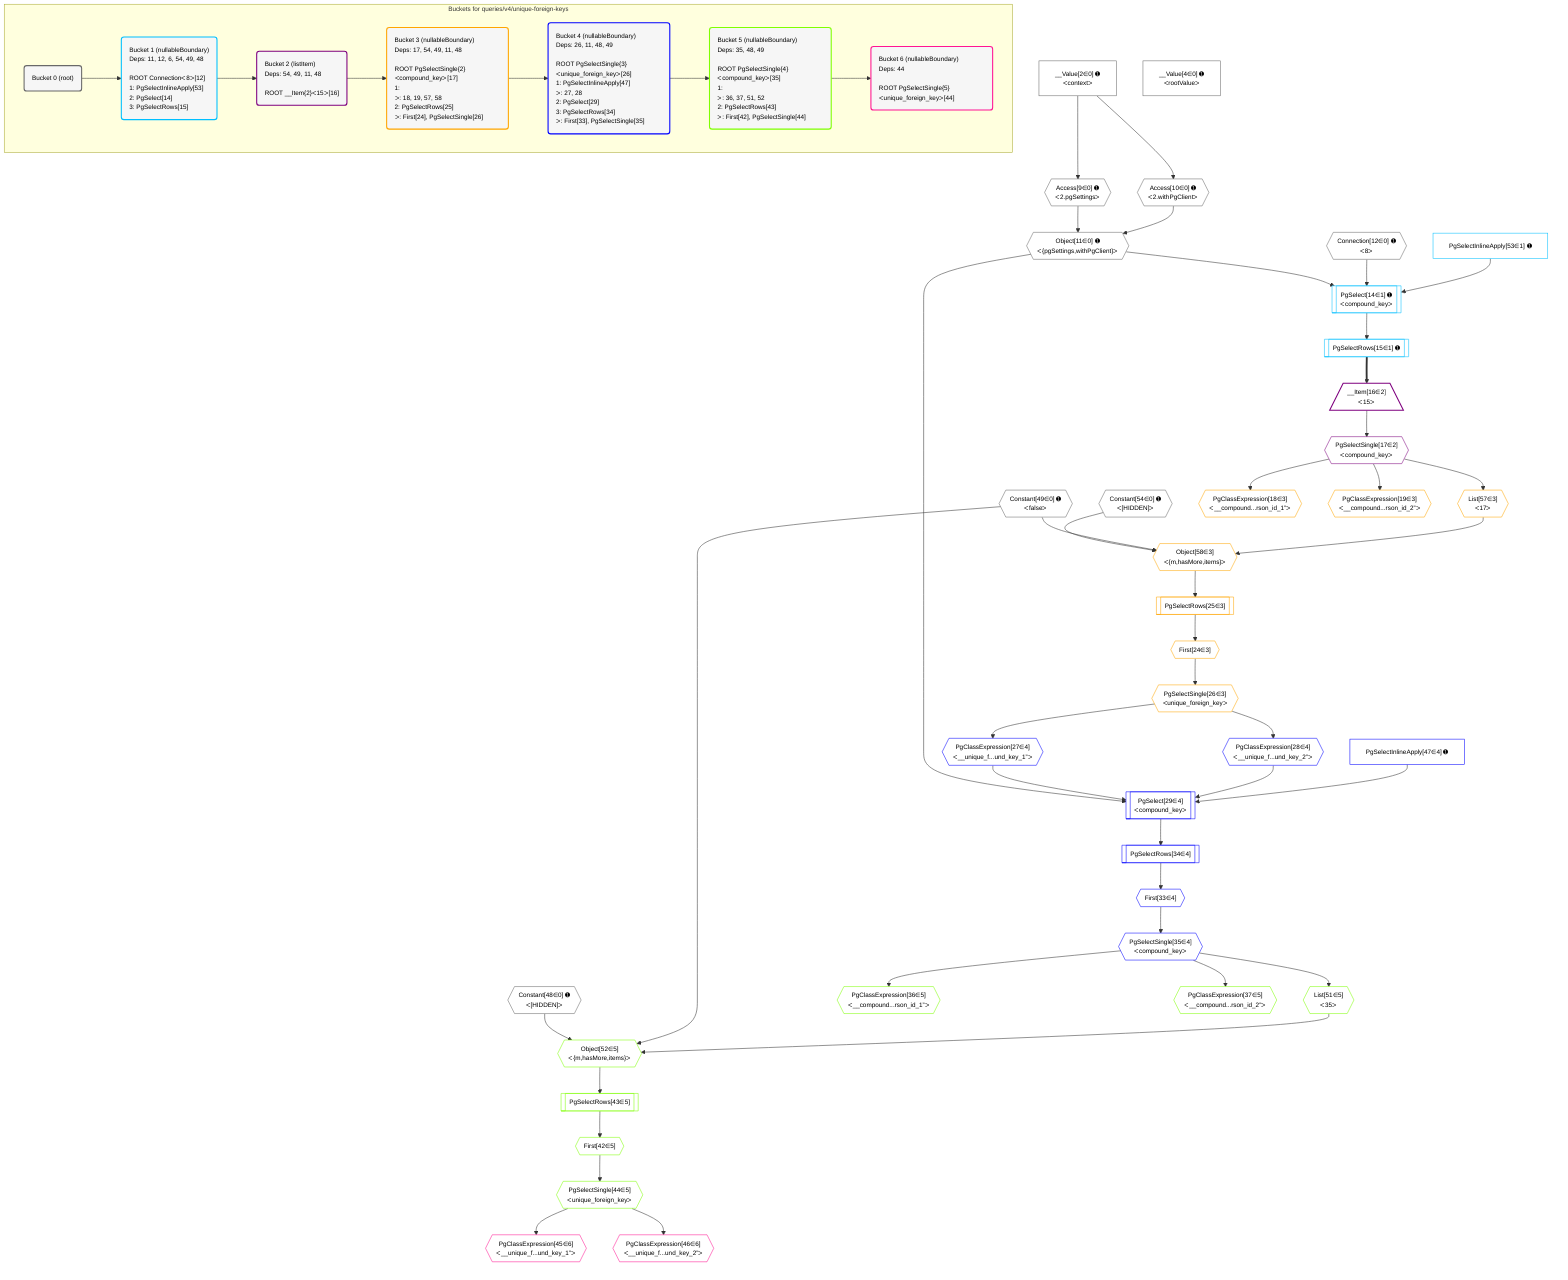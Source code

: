 %%{init: {'themeVariables': { 'fontSize': '12px'}}}%%
graph TD
    classDef path fill:#eee,stroke:#000,color:#000
    classDef plan fill:#fff,stroke-width:1px,color:#000
    classDef itemplan fill:#fff,stroke-width:2px,color:#000
    classDef unbatchedplan fill:#dff,stroke-width:1px,color:#000
    classDef sideeffectplan fill:#fcc,stroke-width:2px,color:#000
    classDef bucket fill:#f6f6f6,color:#000,stroke-width:2px,text-align:left


    %% plan dependencies
    Connection12{{"Connection[12∈0] ➊<br />ᐸ8ᐳ"}}:::plan
    Object11{{"Object[11∈0] ➊<br />ᐸ{pgSettings,withPgClient}ᐳ"}}:::plan
    Access9{{"Access[9∈0] ➊<br />ᐸ2.pgSettingsᐳ"}}:::plan
    Access10{{"Access[10∈0] ➊<br />ᐸ2.withPgClientᐳ"}}:::plan
    Access9 & Access10 --> Object11
    __Value2["__Value[2∈0] ➊<br />ᐸcontextᐳ"]:::plan
    __Value2 --> Access9
    __Value2 --> Access10
    __Value4["__Value[4∈0] ➊<br />ᐸrootValueᐳ"]:::plan
    Constant48{{"Constant[48∈0] ➊<br />ᐸ[HIDDEN]ᐳ"}}:::plan
    Constant49{{"Constant[49∈0] ➊<br />ᐸfalseᐳ"}}:::plan
    Constant54{{"Constant[54∈0] ➊<br />ᐸ[HIDDEN]ᐳ"}}:::plan
    PgSelect14[["PgSelect[14∈1] ➊<br />ᐸcompound_keyᐳ"]]:::plan
    PgSelectInlineApply53["PgSelectInlineApply[53∈1] ➊"]:::plan
    Object11 & Connection12 & PgSelectInlineApply53 --> PgSelect14
    PgSelectRows15[["PgSelectRows[15∈1] ➊"]]:::plan
    PgSelect14 --> PgSelectRows15
    __Item16[/"__Item[16∈2]<br />ᐸ15ᐳ"\]:::itemplan
    PgSelectRows15 ==> __Item16
    PgSelectSingle17{{"PgSelectSingle[17∈2]<br />ᐸcompound_keyᐳ"}}:::plan
    __Item16 --> PgSelectSingle17
    Object58{{"Object[58∈3]<br />ᐸ{m,hasMore,items}ᐳ"}}:::plan
    List57{{"List[57∈3]<br />ᐸ17ᐳ"}}:::plan
    Constant54 & Constant49 & List57 --> Object58
    PgClassExpression18{{"PgClassExpression[18∈3]<br />ᐸ__compound...rson_id_1”ᐳ"}}:::plan
    PgSelectSingle17 --> PgClassExpression18
    PgClassExpression19{{"PgClassExpression[19∈3]<br />ᐸ__compound...rson_id_2”ᐳ"}}:::plan
    PgSelectSingle17 --> PgClassExpression19
    First24{{"First[24∈3]"}}:::plan
    PgSelectRows25[["PgSelectRows[25∈3]"]]:::plan
    PgSelectRows25 --> First24
    Object58 --> PgSelectRows25
    PgSelectSingle26{{"PgSelectSingle[26∈3]<br />ᐸunique_foreign_keyᐳ"}}:::plan
    First24 --> PgSelectSingle26
    PgSelectSingle17 --> List57
    PgSelect29[["PgSelect[29∈4]<br />ᐸcompound_keyᐳ"]]:::plan
    PgClassExpression27{{"PgClassExpression[27∈4]<br />ᐸ__unique_f...und_key_1”ᐳ"}}:::plan
    PgClassExpression28{{"PgClassExpression[28∈4]<br />ᐸ__unique_f...und_key_2”ᐳ"}}:::plan
    PgSelectInlineApply47["PgSelectInlineApply[47∈4] ➊"]:::plan
    Object11 & PgClassExpression27 & PgClassExpression28 & PgSelectInlineApply47 --> PgSelect29
    PgSelectSingle26 --> PgClassExpression27
    PgSelectSingle26 --> PgClassExpression28
    First33{{"First[33∈4]"}}:::plan
    PgSelectRows34[["PgSelectRows[34∈4]"]]:::plan
    PgSelectRows34 --> First33
    PgSelect29 --> PgSelectRows34
    PgSelectSingle35{{"PgSelectSingle[35∈4]<br />ᐸcompound_keyᐳ"}}:::plan
    First33 --> PgSelectSingle35
    Object52{{"Object[52∈5]<br />ᐸ{m,hasMore,items}ᐳ"}}:::plan
    List51{{"List[51∈5]<br />ᐸ35ᐳ"}}:::plan
    Constant48 & Constant49 & List51 --> Object52
    PgClassExpression36{{"PgClassExpression[36∈5]<br />ᐸ__compound...rson_id_1”ᐳ"}}:::plan
    PgSelectSingle35 --> PgClassExpression36
    PgClassExpression37{{"PgClassExpression[37∈5]<br />ᐸ__compound...rson_id_2”ᐳ"}}:::plan
    PgSelectSingle35 --> PgClassExpression37
    First42{{"First[42∈5]"}}:::plan
    PgSelectRows43[["PgSelectRows[43∈5]"]]:::plan
    PgSelectRows43 --> First42
    Object52 --> PgSelectRows43
    PgSelectSingle44{{"PgSelectSingle[44∈5]<br />ᐸunique_foreign_keyᐳ"}}:::plan
    First42 --> PgSelectSingle44
    PgSelectSingle35 --> List51
    PgClassExpression45{{"PgClassExpression[45∈6]<br />ᐸ__unique_f...und_key_1”ᐳ"}}:::plan
    PgSelectSingle44 --> PgClassExpression45
    PgClassExpression46{{"PgClassExpression[46∈6]<br />ᐸ__unique_f...und_key_2”ᐳ"}}:::plan
    PgSelectSingle44 --> PgClassExpression46

    %% define steps

    subgraph "Buckets for queries/v4/unique-foreign-keys"
    Bucket0("Bucket 0 (root)"):::bucket
    classDef bucket0 stroke:#696969
    class Bucket0,__Value2,__Value4,Access9,Access10,Object11,Connection12,Constant48,Constant49,Constant54 bucket0
    Bucket1("Bucket 1 (nullableBoundary)<br />Deps: 11, 12, 6, 54, 49, 48<br /><br />ROOT Connectionᐸ8ᐳ[12]<br />1: PgSelectInlineApply[53]<br />2: PgSelect[14]<br />3: PgSelectRows[15]"):::bucket
    classDef bucket1 stroke:#00bfff
    class Bucket1,PgSelect14,PgSelectRows15,PgSelectInlineApply53 bucket1
    Bucket2("Bucket 2 (listItem)<br />Deps: 54, 49, 11, 48<br /><br />ROOT __Item{2}ᐸ15ᐳ[16]"):::bucket
    classDef bucket2 stroke:#7f007f
    class Bucket2,__Item16,PgSelectSingle17 bucket2
    Bucket3("Bucket 3 (nullableBoundary)<br />Deps: 17, 54, 49, 11, 48<br /><br />ROOT PgSelectSingle{2}ᐸcompound_keyᐳ[17]<br />1: <br />ᐳ: 18, 19, 57, 58<br />2: PgSelectRows[25]<br />ᐳ: First[24], PgSelectSingle[26]"):::bucket
    classDef bucket3 stroke:#ffa500
    class Bucket3,PgClassExpression18,PgClassExpression19,First24,PgSelectRows25,PgSelectSingle26,List57,Object58 bucket3
    Bucket4("Bucket 4 (nullableBoundary)<br />Deps: 26, 11, 48, 49<br /><br />ROOT PgSelectSingle{3}ᐸunique_foreign_keyᐳ[26]<br />1: PgSelectInlineApply[47]<br />ᐳ: 27, 28<br />2: PgSelect[29]<br />3: PgSelectRows[34]<br />ᐳ: First[33], PgSelectSingle[35]"):::bucket
    classDef bucket4 stroke:#0000ff
    class Bucket4,PgClassExpression27,PgClassExpression28,PgSelect29,First33,PgSelectRows34,PgSelectSingle35,PgSelectInlineApply47 bucket4
    Bucket5("Bucket 5 (nullableBoundary)<br />Deps: 35, 48, 49<br /><br />ROOT PgSelectSingle{4}ᐸcompound_keyᐳ[35]<br />1: <br />ᐳ: 36, 37, 51, 52<br />2: PgSelectRows[43]<br />ᐳ: First[42], PgSelectSingle[44]"):::bucket
    classDef bucket5 stroke:#7fff00
    class Bucket5,PgClassExpression36,PgClassExpression37,First42,PgSelectRows43,PgSelectSingle44,List51,Object52 bucket5
    Bucket6("Bucket 6 (nullableBoundary)<br />Deps: 44<br /><br />ROOT PgSelectSingle{5}ᐸunique_foreign_keyᐳ[44]"):::bucket
    classDef bucket6 stroke:#ff1493
    class Bucket6,PgClassExpression45,PgClassExpression46 bucket6
    Bucket0 --> Bucket1
    Bucket1 --> Bucket2
    Bucket2 --> Bucket3
    Bucket3 --> Bucket4
    Bucket4 --> Bucket5
    Bucket5 --> Bucket6
    end